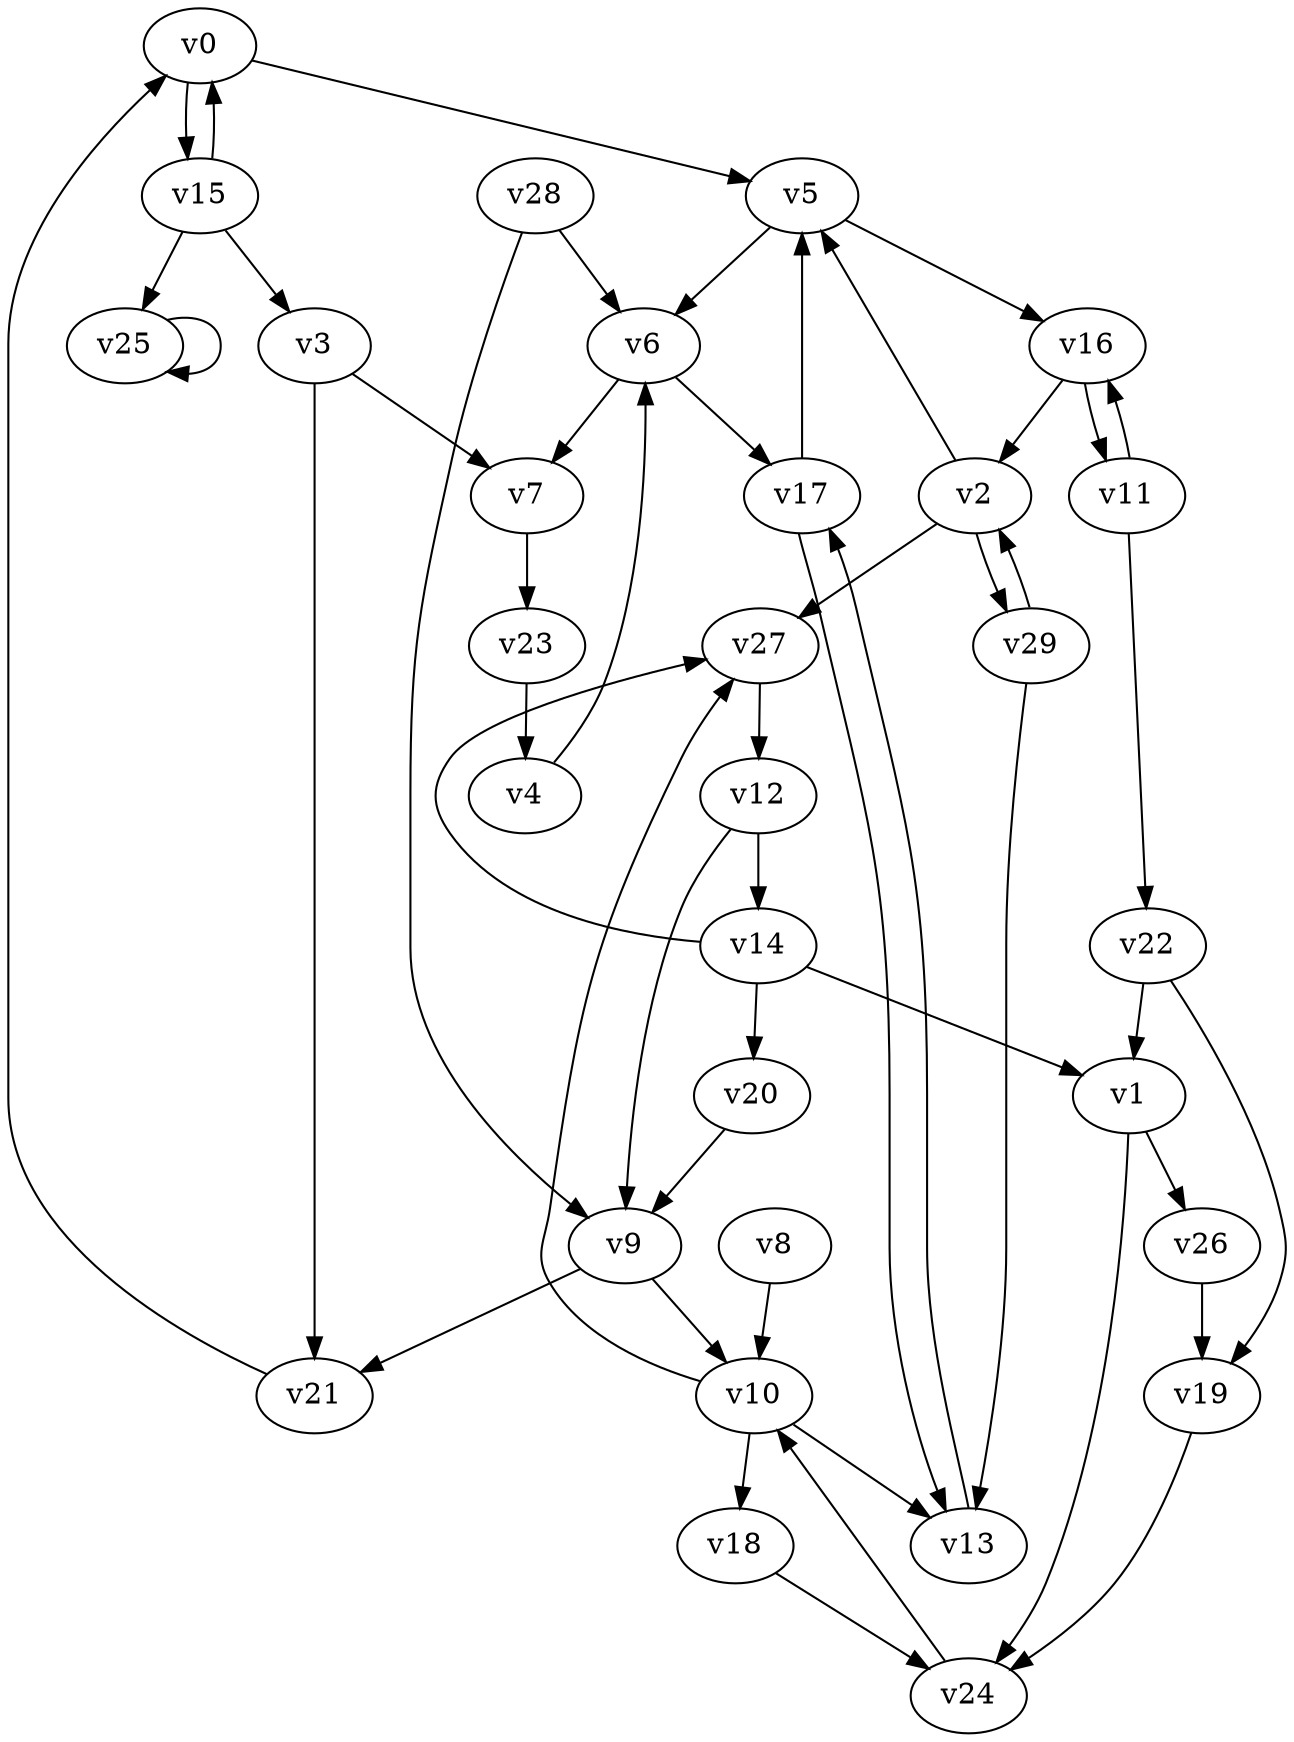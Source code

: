 // Benchmark game 45 - 30 vertices
// time_bound: 12
// targets: v7
digraph G {
    v0 [name="v0", player=1];
    v1 [name="v1", player=0];
    v2 [name="v2", player=1];
    v3 [name="v3", player=0];
    v4 [name="v4", player=1];
    v5 [name="v5", player=0];
    v6 [name="v6", player=1];
    v7 [name="v7", player=0, target=1];
    v8 [name="v8", player=0];
    v9 [name="v9", player=0];
    v10 [name="v10", player=0];
    v11 [name="v11", player=1];
    v12 [name="v12", player=0];
    v13 [name="v13", player=0];
    v14 [name="v14", player=1];
    v15 [name="v15", player=0];
    v16 [name="v16", player=1];
    v17 [name="v17", player=1];
    v18 [name="v18", player=1];
    v19 [name="v19", player=1];
    v20 [name="v20", player=0];
    v21 [name="v21", player=0];
    v22 [name="v22", player=1];
    v23 [name="v23", player=0];
    v24 [name="v24", player=1];
    v25 [name="v25", player=1];
    v26 [name="v26", player=1];
    v27 [name="v27", player=1];
    v28 [name="v28", player=1];
    v29 [name="v29", player=0];

    v0 -> v15;
    v1 -> v24;
    v2 -> v27;
    v3 -> v7;
    v4 -> v6;
    v5 -> v16;
    v6 -> v17;
    v7 -> v23;
    v8 -> v10;
    v9 -> v10;
    v10 -> v13;
    v11 -> v22;
    v12 -> v14;
    v13 -> v17 [constraint="t >= 5"];
    v14 -> v27 [constraint="t mod 2 == 1"];
    v15 -> v25;
    v16 -> v11;
    v17 -> v13;
    v18 -> v24;
    v19 -> v24;
    v20 -> v9;
    v21 -> v0;
    v22 -> v1;
    v23 -> v4;
    v24 -> v10;
    v25 -> v25;
    v26 -> v19;
    v27 -> v12;
    v28 -> v6;
    v29 -> v2;
    v15 -> v3;
    v10 -> v18;
    v14 -> v20;
    v28 -> v9;
    v2 -> v5;
    v3 -> v21;
    v17 -> v5;
    v1 -> v26;
    v22 -> v19;
    v15 -> v0;
    v5 -> v6;
    v2 -> v29;
    v12 -> v9;
    v6 -> v7;
    v9 -> v21;
    v16 -> v2;
    v14 -> v1;
    v11 -> v16;
    v0 -> v5;
    v10 -> v27;
    v29 -> v13;
}
